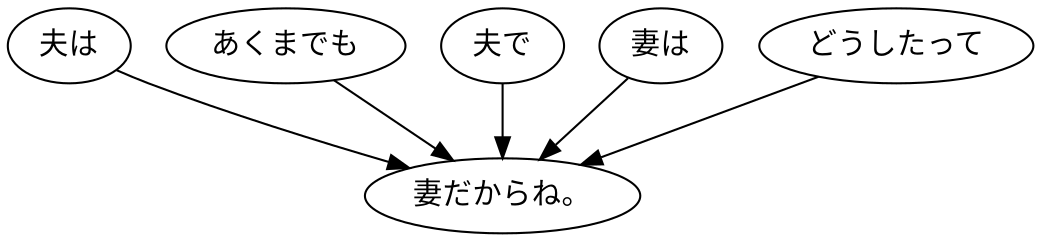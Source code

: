 digraph graph8767 {
	node0 [label="夫は"];
	node1 [label="あくまでも"];
	node2 [label="夫で"];
	node3 [label="妻は"];
	node4 [label="どうしたって"];
	node5 [label="妻だからね。"];
	node0 -> node5;
	node1 -> node5;
	node2 -> node5;
	node3 -> node5;
	node4 -> node5;
}

